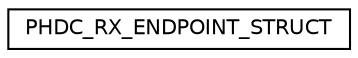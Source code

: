 digraph "Graphical Class Hierarchy"
{
  edge [fontname="Helvetica",fontsize="10",labelfontname="Helvetica",labelfontsize="10"];
  node [fontname="Helvetica",fontsize="10",shape=record];
  rankdir="LR";
  Node1 [label="PHDC_RX_ENDPOINT_STRUCT",height=0.2,width=0.4,color="black", fillcolor="white", style="filled",URL="$struct_p_h_d_c___r_x___e_n_d_p_o_i_n_t___s_t_r_u_c_t.html"];
}
